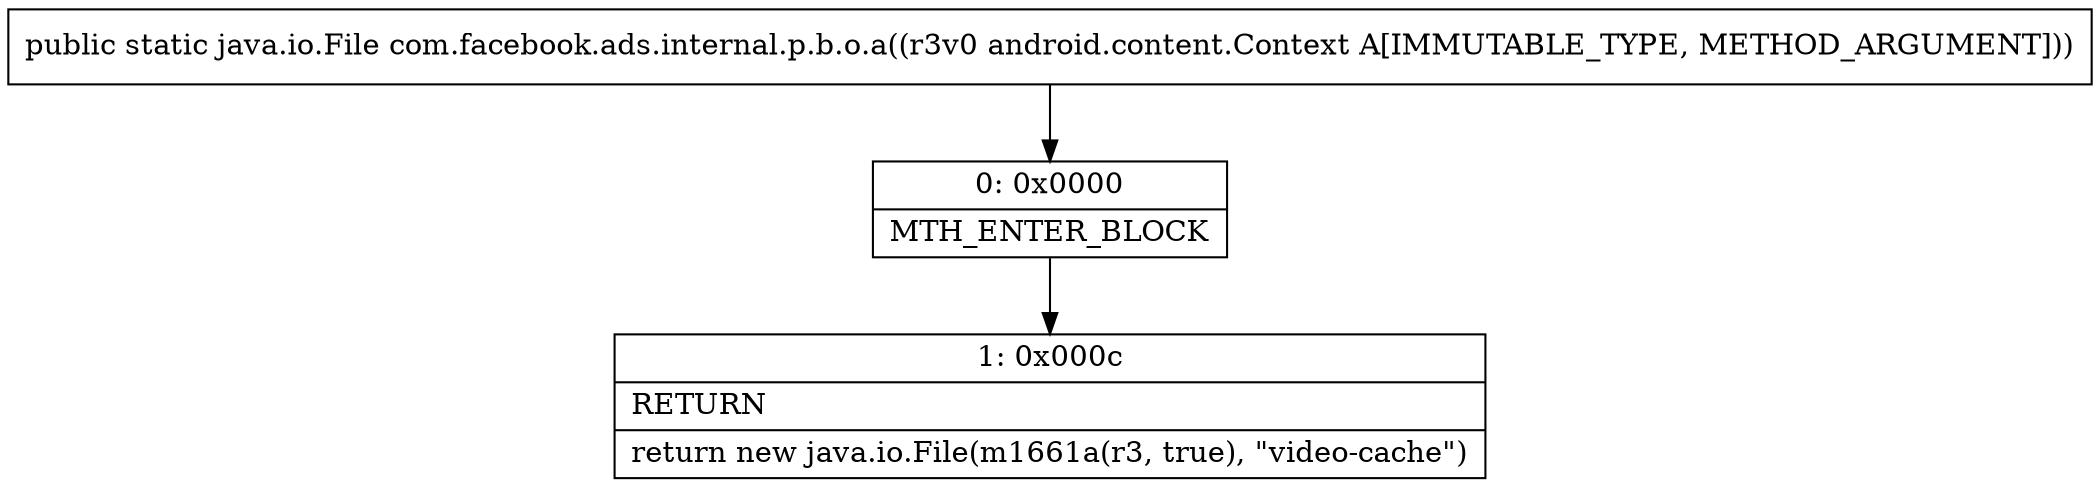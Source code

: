 digraph "CFG forcom.facebook.ads.internal.p.b.o.a(Landroid\/content\/Context;)Ljava\/io\/File;" {
Node_0 [shape=record,label="{0\:\ 0x0000|MTH_ENTER_BLOCK\l}"];
Node_1 [shape=record,label="{1\:\ 0x000c|RETURN\l|return new java.io.File(m1661a(r3, true), \"video\-cache\")\l}"];
MethodNode[shape=record,label="{public static java.io.File com.facebook.ads.internal.p.b.o.a((r3v0 android.content.Context A[IMMUTABLE_TYPE, METHOD_ARGUMENT])) }"];
MethodNode -> Node_0;
Node_0 -> Node_1;
}

